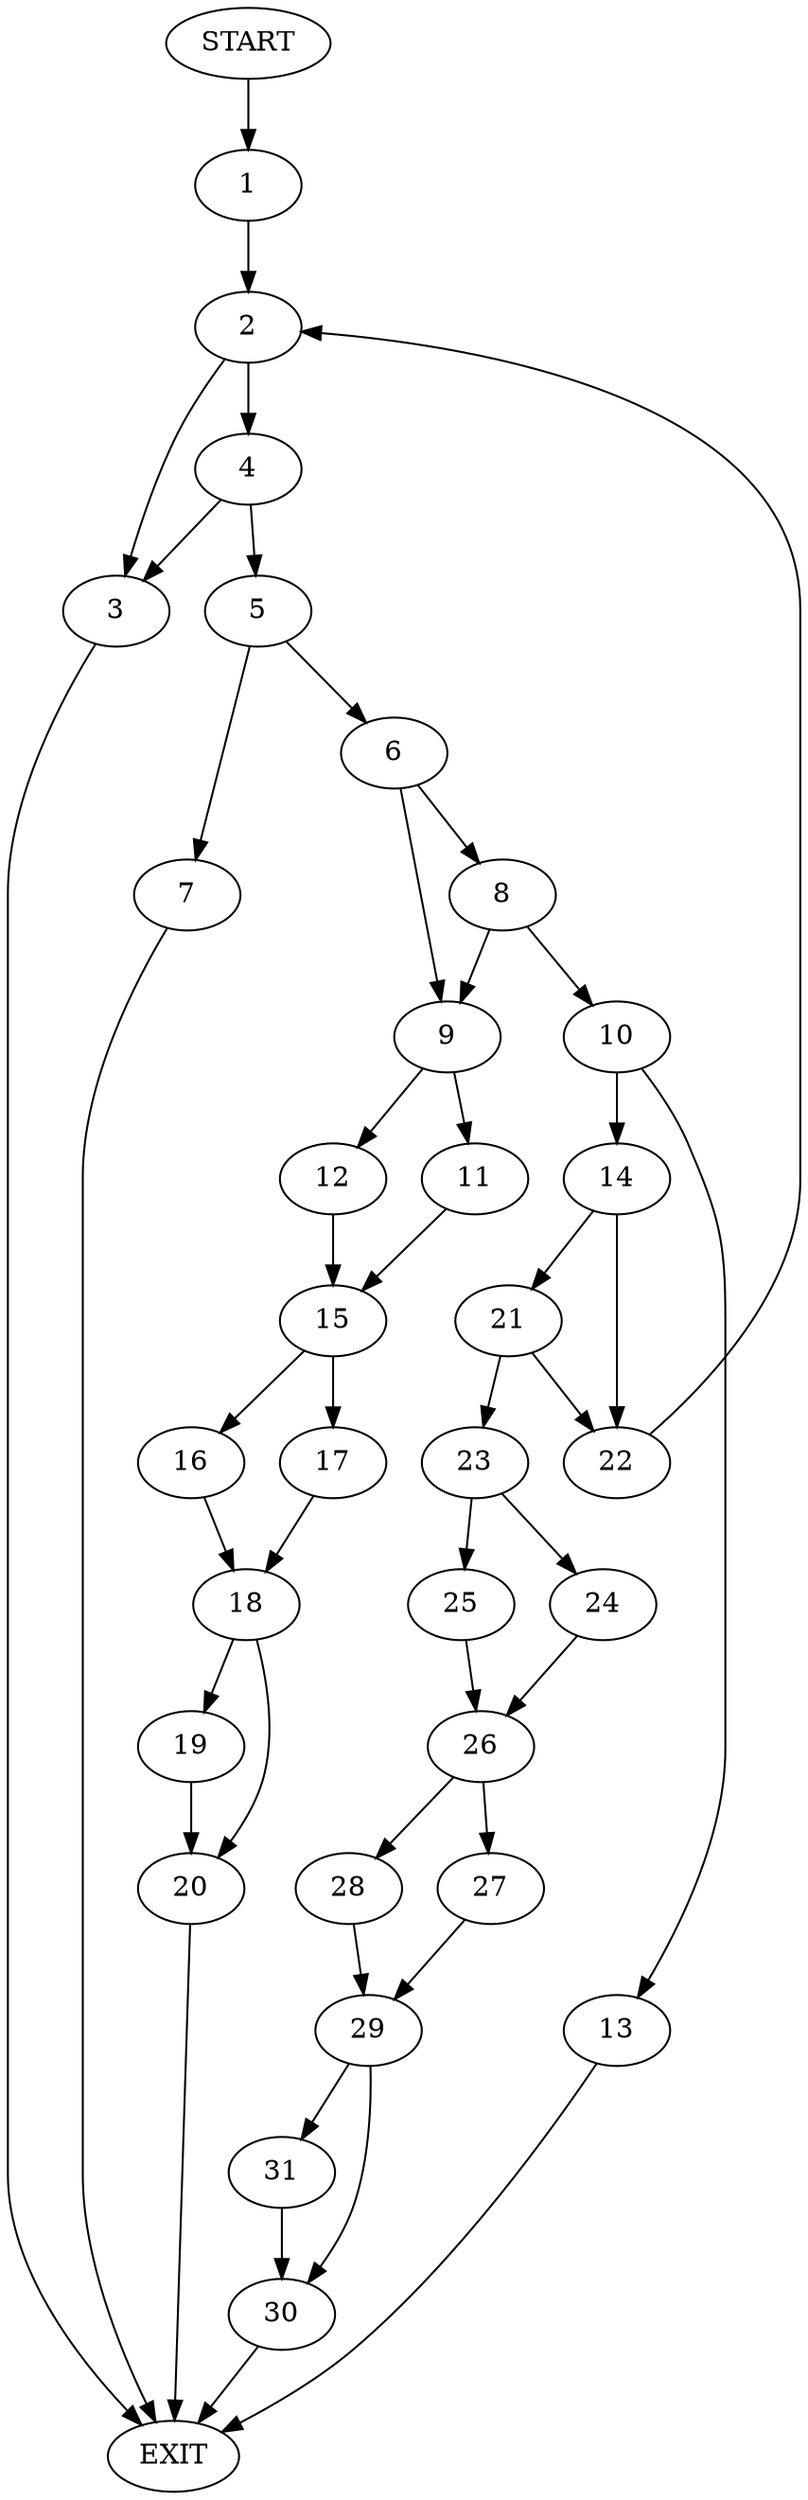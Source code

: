 digraph {
0 [label="START"]
32 [label="EXIT"]
0 -> 1
1 -> 2
2 -> 3
2 -> 4
4 -> 3
4 -> 5
3 -> 32
5 -> 6
5 -> 7
6 -> 8
6 -> 9
7 -> 32
8 -> 10
8 -> 9
9 -> 11
9 -> 12
10 -> 13
10 -> 14
12 -> 15
11 -> 15
15 -> 16
15 -> 17
16 -> 18
17 -> 18
18 -> 19
18 -> 20
19 -> 20
20 -> 32
13 -> 32
14 -> 21
14 -> 22
22 -> 2
21 -> 23
21 -> 22
23 -> 24
23 -> 25
25 -> 26
24 -> 26
26 -> 27
26 -> 28
28 -> 29
27 -> 29
29 -> 30
29 -> 31
30 -> 32
31 -> 30
}
